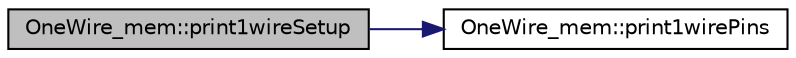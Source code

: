 digraph "OneWire_mem::print1wireSetup"
{
 // INTERACTIVE_SVG=YES
 // LATEX_PDF_SIZE
  edge [fontname="Helvetica",fontsize="10",labelfontname="Helvetica",labelfontsize="10"];
  node [fontname="Helvetica",fontsize="10",shape=record];
  rankdir="LR";
  Node1 [label="OneWire_mem::print1wireSetup",height=0.2,width=0.4,color="black", fillcolor="grey75", style="filled", fontcolor="black",tooltip=" "];
  Node1 -> Node2 [color="midnightblue",fontsize="10",style="solid"];
  Node2 [label="OneWire_mem::print1wirePins",height=0.2,width=0.4,color="black", fillcolor="white", style="filled",URL="$class_one_wire__mem.html#a16981e2405fb8b76ba593d18dc0388d5",tooltip=" "];
}

